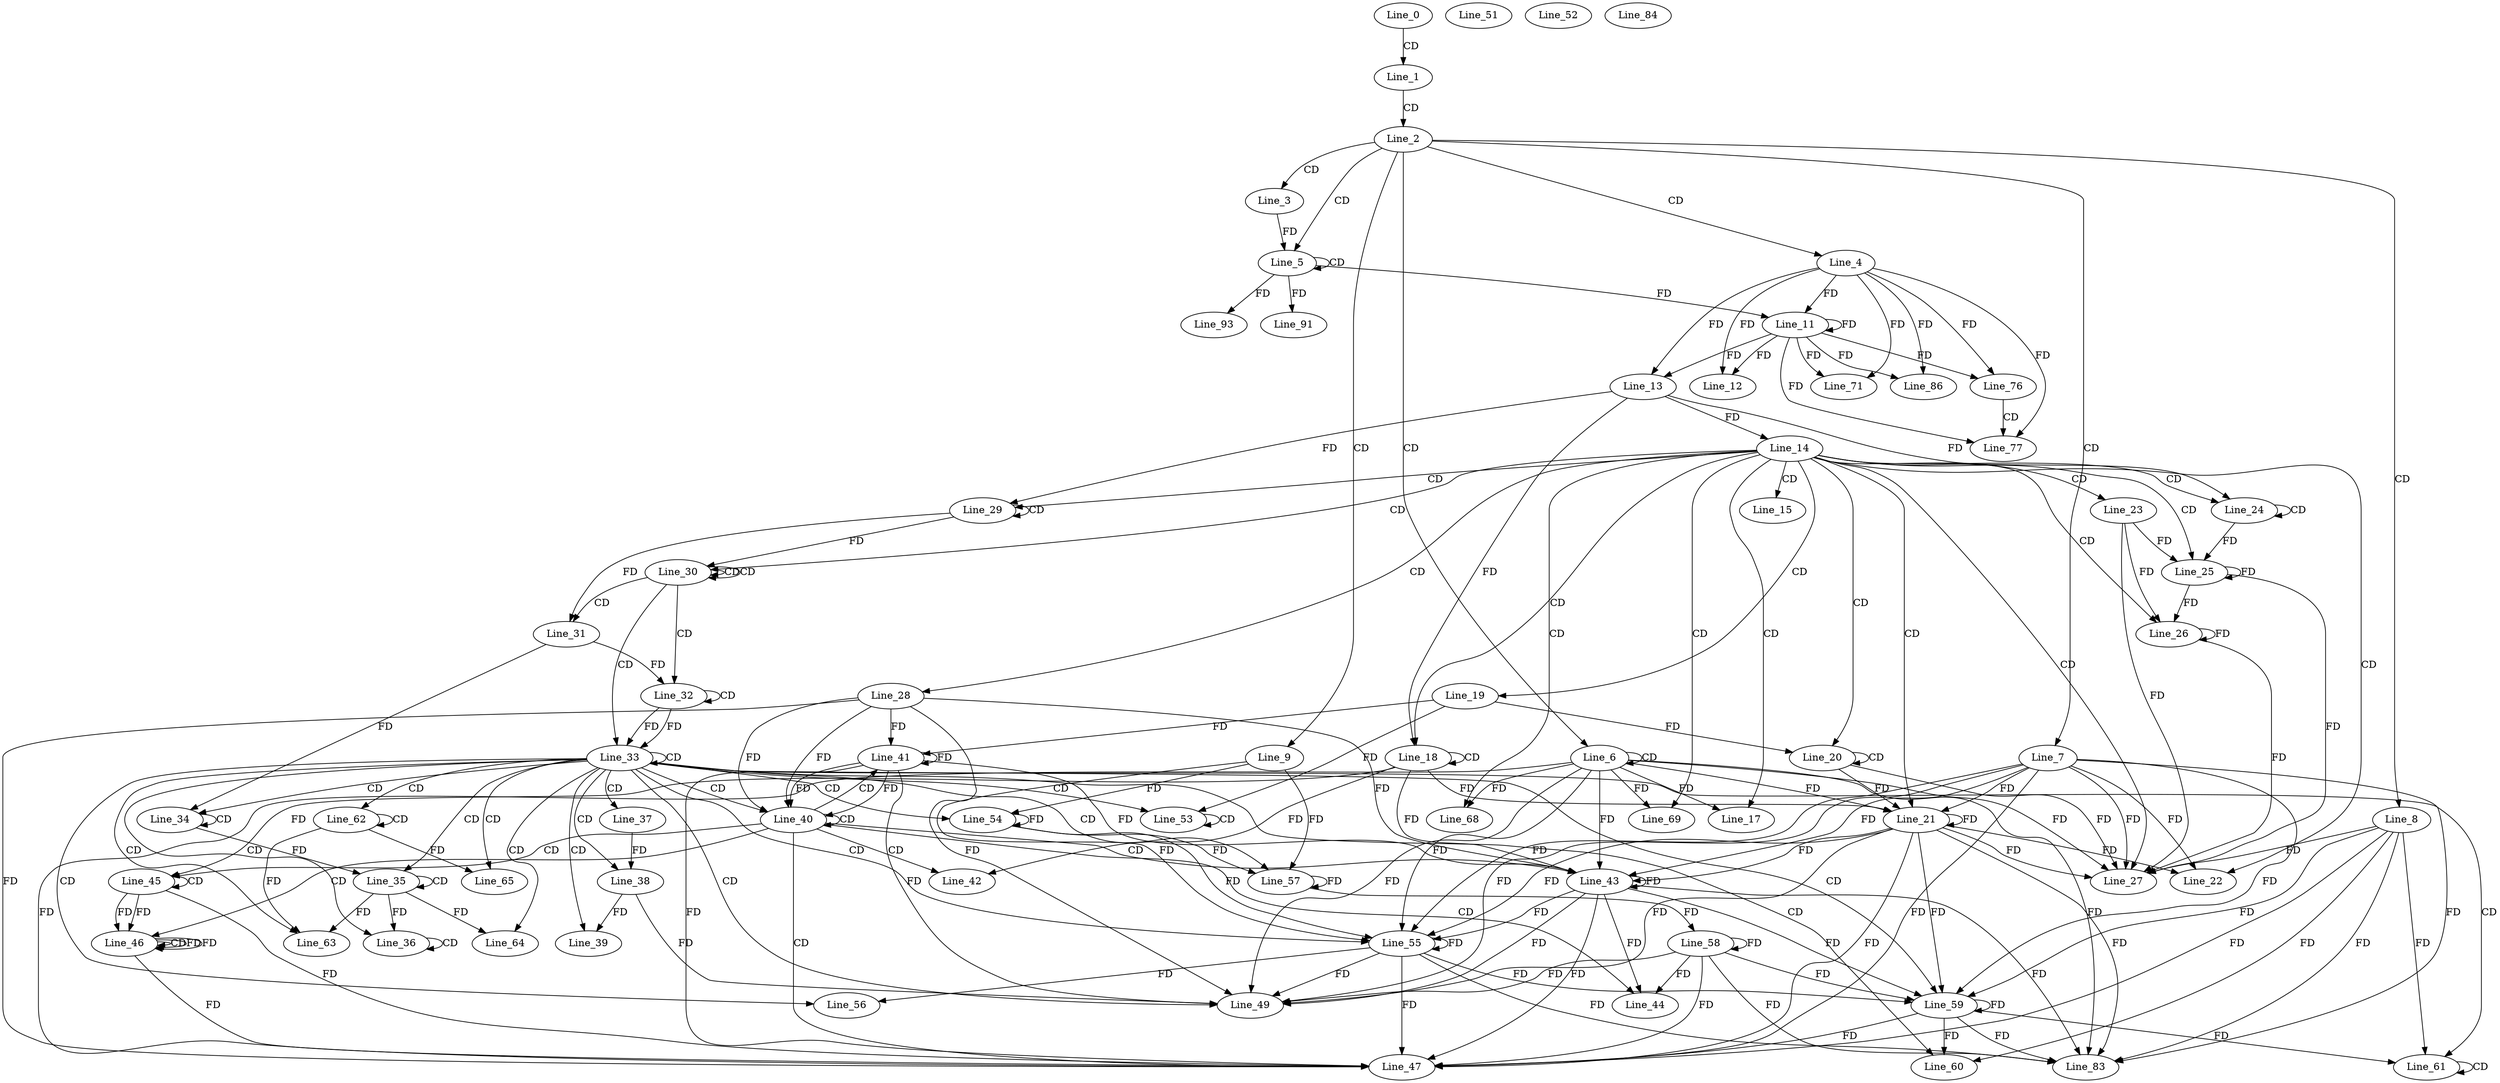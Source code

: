 digraph G {
  Line_0;
  Line_1;
  Line_2;
  Line_3;
  Line_4;
  Line_5;
  Line_5;
  Line_6;
  Line_6;
  Line_7;
  Line_8;
  Line_9;
  Line_11;
  Line_11;
  Line_12;
  Line_13;
  Line_13;
  Line_14;
  Line_15;
  Line_17;
  Line_18;
  Line_18;
  Line_19;
  Line_20;
  Line_20;
  Line_20;
  Line_21;
  Line_21;
  Line_21;
  Line_22;
  Line_23;
  Line_24;
  Line_24;
  Line_25;
  Line_25;
  Line_26;
  Line_26;
  Line_27;
  Line_28;
  Line_29;
  Line_29;
  Line_30;
  Line_30;
  Line_31;
  Line_31;
  Line_32;
  Line_32;
  Line_33;
  Line_33;
  Line_34;
  Line_34;
  Line_35;
  Line_35;
  Line_36;
  Line_36;
  Line_37;
  Line_38;
  Line_38;
  Line_39;
  Line_40;
  Line_40;
  Line_41;
  Line_41;
  Line_41;
  Line_42;
  Line_43;
  Line_43;
  Line_43;
  Line_44;
  Line_45;
  Line_45;
  Line_46;
  Line_46;
  Line_47;
  Line_49;
  Line_51;
  Line_52;
  Line_53;
  Line_53;
  Line_53;
  Line_54;
  Line_55;
  Line_55;
  Line_56;
  Line_57;
  Line_58;
  Line_58;
  Line_59;
  Line_59;
  Line_60;
  Line_61;
  Line_61;
  Line_62;
  Line_62;
  Line_63;
  Line_64;
  Line_65;
  Line_68;
  Line_69;
  Line_71;
  Line_76;
  Line_77;
  Line_83;
  Line_84;
  Line_86;
  Line_91;
  Line_93;
  Line_0 -> Line_1 [ label="CD" ];
  Line_1 -> Line_2 [ label="CD" ];
  Line_2 -> Line_3 [ label="CD" ];
  Line_2 -> Line_4 [ label="CD" ];
  Line_2 -> Line_5 [ label="CD" ];
  Line_5 -> Line_5 [ label="CD" ];
  Line_3 -> Line_5 [ label="FD" ];
  Line_2 -> Line_6 [ label="CD" ];
  Line_6 -> Line_6 [ label="CD" ];
  Line_2 -> Line_7 [ label="CD" ];
  Line_2 -> Line_8 [ label="CD" ];
  Line_2 -> Line_9 [ label="CD" ];
  Line_4 -> Line_11 [ label="FD" ];
  Line_11 -> Line_11 [ label="FD" ];
  Line_5 -> Line_11 [ label="FD" ];
  Line_4 -> Line_12 [ label="FD" ];
  Line_11 -> Line_12 [ label="FD" ];
  Line_4 -> Line_13 [ label="FD" ];
  Line_11 -> Line_13 [ label="FD" ];
  Line_13 -> Line_14 [ label="FD" ];
  Line_14 -> Line_15 [ label="CD" ];
  Line_14 -> Line_17 [ label="CD" ];
  Line_6 -> Line_17 [ label="FD" ];
  Line_14 -> Line_18 [ label="CD" ];
  Line_18 -> Line_18 [ label="CD" ];
  Line_13 -> Line_18 [ label="FD" ];
  Line_14 -> Line_19 [ label="CD" ];
  Line_14 -> Line_20 [ label="CD" ];
  Line_20 -> Line_20 [ label="CD" ];
  Line_19 -> Line_20 [ label="FD" ];
  Line_14 -> Line_21 [ label="CD" ];
  Line_7 -> Line_21 [ label="FD" ];
  Line_21 -> Line_21 [ label="FD" ];
  Line_6 -> Line_21 [ label="FD" ];
  Line_18 -> Line_21 [ label="FD" ];
  Line_20 -> Line_21 [ label="FD" ];
  Line_14 -> Line_22 [ label="CD" ];
  Line_7 -> Line_22 [ label="FD" ];
  Line_21 -> Line_22 [ label="FD" ];
  Line_14 -> Line_23 [ label="CD" ];
  Line_14 -> Line_24 [ label="CD" ];
  Line_24 -> Line_24 [ label="CD" ];
  Line_13 -> Line_24 [ label="FD" ];
  Line_14 -> Line_25 [ label="CD" ];
  Line_23 -> Line_25 [ label="FD" ];
  Line_25 -> Line_25 [ label="FD" ];
  Line_24 -> Line_25 [ label="FD" ];
  Line_14 -> Line_26 [ label="CD" ];
  Line_23 -> Line_26 [ label="FD" ];
  Line_25 -> Line_26 [ label="FD" ];
  Line_26 -> Line_26 [ label="FD" ];
  Line_14 -> Line_27 [ label="CD" ];
  Line_7 -> Line_27 [ label="FD" ];
  Line_21 -> Line_27 [ label="FD" ];
  Line_6 -> Line_27 [ label="FD" ];
  Line_8 -> Line_27 [ label="FD" ];
  Line_23 -> Line_27 [ label="FD" ];
  Line_25 -> Line_27 [ label="FD" ];
  Line_26 -> Line_27 [ label="FD" ];
  Line_20 -> Line_27 [ label="FD" ];
  Line_14 -> Line_28 [ label="CD" ];
  Line_14 -> Line_29 [ label="CD" ];
  Line_29 -> Line_29 [ label="CD" ];
  Line_13 -> Line_29 [ label="FD" ];
  Line_14 -> Line_30 [ label="CD" ];
  Line_30 -> Line_30 [ label="CD" ];
  Line_30 -> Line_30 [ label="CD" ];
  Line_29 -> Line_30 [ label="FD" ];
  Line_30 -> Line_31 [ label="CD" ];
  Line_29 -> Line_31 [ label="FD" ];
  Line_30 -> Line_32 [ label="CD" ];
  Line_32 -> Line_32 [ label="CD" ];
  Line_31 -> Line_32 [ label="FD" ];
  Line_30 -> Line_33 [ label="CD" ];
  Line_32 -> Line_33 [ label="FD" ];
  Line_33 -> Line_33 [ label="CD" ];
  Line_32 -> Line_33 [ label="FD" ];
  Line_33 -> Line_34 [ label="CD" ];
  Line_34 -> Line_34 [ label="CD" ];
  Line_31 -> Line_34 [ label="FD" ];
  Line_33 -> Line_35 [ label="CD" ];
  Line_35 -> Line_35 [ label="CD" ];
  Line_34 -> Line_35 [ label="FD" ];
  Line_33 -> Line_36 [ label="CD" ];
  Line_36 -> Line_36 [ label="CD" ];
  Line_35 -> Line_36 [ label="FD" ];
  Line_33 -> Line_37 [ label="CD" ];
  Line_33 -> Line_38 [ label="CD" ];
  Line_37 -> Line_38 [ label="FD" ];
  Line_33 -> Line_39 [ label="CD" ];
  Line_38 -> Line_39 [ label="FD" ];
  Line_33 -> Line_40 [ label="CD" ];
  Line_28 -> Line_40 [ label="FD" ];
  Line_40 -> Line_40 [ label="CD" ];
  Line_28 -> Line_40 [ label="FD" ];
  Line_40 -> Line_41 [ label="CD" ];
  Line_41 -> Line_41 [ label="FD" ];
  Line_28 -> Line_41 [ label="FD" ];
  Line_19 -> Line_41 [ label="FD" ];
  Line_40 -> Line_42 [ label="CD" ];
  Line_18 -> Line_42 [ label="FD" ];
  Line_40 -> Line_43 [ label="CD" ];
  Line_43 -> Line_43 [ label="FD" ];
  Line_7 -> Line_43 [ label="FD" ];
  Line_21 -> Line_43 [ label="FD" ];
  Line_6 -> Line_43 [ label="FD" ];
  Line_18 -> Line_43 [ label="FD" ];
  Line_41 -> Line_43 [ label="FD" ];
  Line_28 -> Line_43 [ label="FD" ];
  Line_40 -> Line_44 [ label="CD" ];
  Line_43 -> Line_44 [ label="FD" ];
  Line_40 -> Line_45 [ label="CD" ];
  Line_45 -> Line_45 [ label="CD" ];
  Line_18 -> Line_45 [ label="FD" ];
  Line_40 -> Line_46 [ label="CD" ];
  Line_45 -> Line_46 [ label="FD" ];
  Line_46 -> Line_46 [ label="CD" ];
  Line_45 -> Line_46 [ label="FD" ];
  Line_46 -> Line_46 [ label="FD" ];
  Line_40 -> Line_47 [ label="CD" ];
  Line_43 -> Line_47 [ label="FD" ];
  Line_7 -> Line_47 [ label="FD" ];
  Line_21 -> Line_47 [ label="FD" ];
  Line_6 -> Line_47 [ label="FD" ];
  Line_8 -> Line_47 [ label="FD" ];
  Line_45 -> Line_47 [ label="FD" ];
  Line_46 -> Line_47 [ label="FD" ];
  Line_41 -> Line_47 [ label="FD" ];
  Line_28 -> Line_47 [ label="FD" ];
  Line_33 -> Line_49 [ label="CD" ];
  Line_43 -> Line_49 [ label="FD" ];
  Line_7 -> Line_49 [ label="FD" ];
  Line_21 -> Line_49 [ label="FD" ];
  Line_6 -> Line_49 [ label="FD" ];
  Line_38 -> Line_49 [ label="FD" ];
  Line_41 -> Line_49 [ label="FD" ];
  Line_28 -> Line_49 [ label="FD" ];
  Line_33 -> Line_53 [ label="CD" ];
  Line_53 -> Line_53 [ label="CD" ];
  Line_19 -> Line_53 [ label="FD" ];
  Line_33 -> Line_54 [ label="CD" ];
  Line_54 -> Line_54 [ label="FD" ];
  Line_9 -> Line_54 [ label="FD" ];
  Line_33 -> Line_55 [ label="CD" ];
  Line_43 -> Line_55 [ label="FD" ];
  Line_55 -> Line_55 [ label="FD" ];
  Line_7 -> Line_55 [ label="FD" ];
  Line_21 -> Line_55 [ label="FD" ];
  Line_6 -> Line_55 [ label="FD" ];
  Line_54 -> Line_55 [ label="FD" ];
  Line_9 -> Line_55 [ label="FD" ];
  Line_33 -> Line_56 [ label="CD" ];
  Line_55 -> Line_56 [ label="FD" ];
  Line_33 -> Line_57 [ label="CD" ];
  Line_54 -> Line_57 [ label="FD" ];
  Line_57 -> Line_57 [ label="FD" ];
  Line_9 -> Line_57 [ label="FD" ];
  Line_58 -> Line_58 [ label="FD" ];
  Line_57 -> Line_58 [ label="FD" ];
  Line_33 -> Line_59 [ label="CD" ];
  Line_59 -> Line_59 [ label="FD" ];
  Line_8 -> Line_59 [ label="FD" ];
  Line_43 -> Line_59 [ label="FD" ];
  Line_55 -> Line_59 [ label="FD" ];
  Line_58 -> Line_59 [ label="FD" ];
  Line_7 -> Line_59 [ label="FD" ];
  Line_21 -> Line_59 [ label="FD" ];
  Line_33 -> Line_60 [ label="CD" ];
  Line_59 -> Line_60 [ label="FD" ];
  Line_8 -> Line_60 [ label="FD" ];
  Line_33 -> Line_61 [ label="CD" ];
  Line_61 -> Line_61 [ label="CD" ];
  Line_59 -> Line_61 [ label="FD" ];
  Line_8 -> Line_61 [ label="FD" ];
  Line_33 -> Line_62 [ label="CD" ];
  Line_62 -> Line_62 [ label="CD" ];
  Line_33 -> Line_63 [ label="CD" ];
  Line_35 -> Line_63 [ label="FD" ];
  Line_62 -> Line_63 [ label="FD" ];
  Line_33 -> Line_64 [ label="CD" ];
  Line_35 -> Line_64 [ label="FD" ];
  Line_33 -> Line_65 [ label="CD" ];
  Line_62 -> Line_65 [ label="FD" ];
  Line_14 -> Line_68 [ label="CD" ];
  Line_6 -> Line_68 [ label="FD" ];
  Line_14 -> Line_69 [ label="CD" ];
  Line_6 -> Line_69 [ label="FD" ];
  Line_4 -> Line_71 [ label="FD" ];
  Line_11 -> Line_71 [ label="FD" ];
  Line_4 -> Line_76 [ label="FD" ];
  Line_11 -> Line_76 [ label="FD" ];
  Line_76 -> Line_77 [ label="CD" ];
  Line_4 -> Line_77 [ label="FD" ];
  Line_11 -> Line_77 [ label="FD" ];
  Line_59 -> Line_83 [ label="FD" ];
  Line_8 -> Line_83 [ label="FD" ];
  Line_43 -> Line_83 [ label="FD" ];
  Line_55 -> Line_83 [ label="FD" ];
  Line_58 -> Line_83 [ label="FD" ];
  Line_7 -> Line_83 [ label="FD" ];
  Line_21 -> Line_83 [ label="FD" ];
  Line_6 -> Line_83 [ label="FD" ];
  Line_4 -> Line_86 [ label="FD" ];
  Line_11 -> Line_86 [ label="FD" ];
  Line_5 -> Line_91 [ label="FD" ];
  Line_5 -> Line_93 [ label="FD" ];
  Line_41 -> Line_40 [ label="FD" ];
  Line_41 -> Line_40 [ label="FD" ];
  Line_58 -> Line_44 [ label="FD" ];
  Line_46 -> Line_46 [ label="FD" ];
  Line_55 -> Line_47 [ label="FD" ];
  Line_58 -> Line_47 [ label="FD" ];
  Line_59 -> Line_47 [ label="FD" ];
  Line_55 -> Line_49 [ label="FD" ];
  Line_58 -> Line_49 [ label="FD" ];
}
